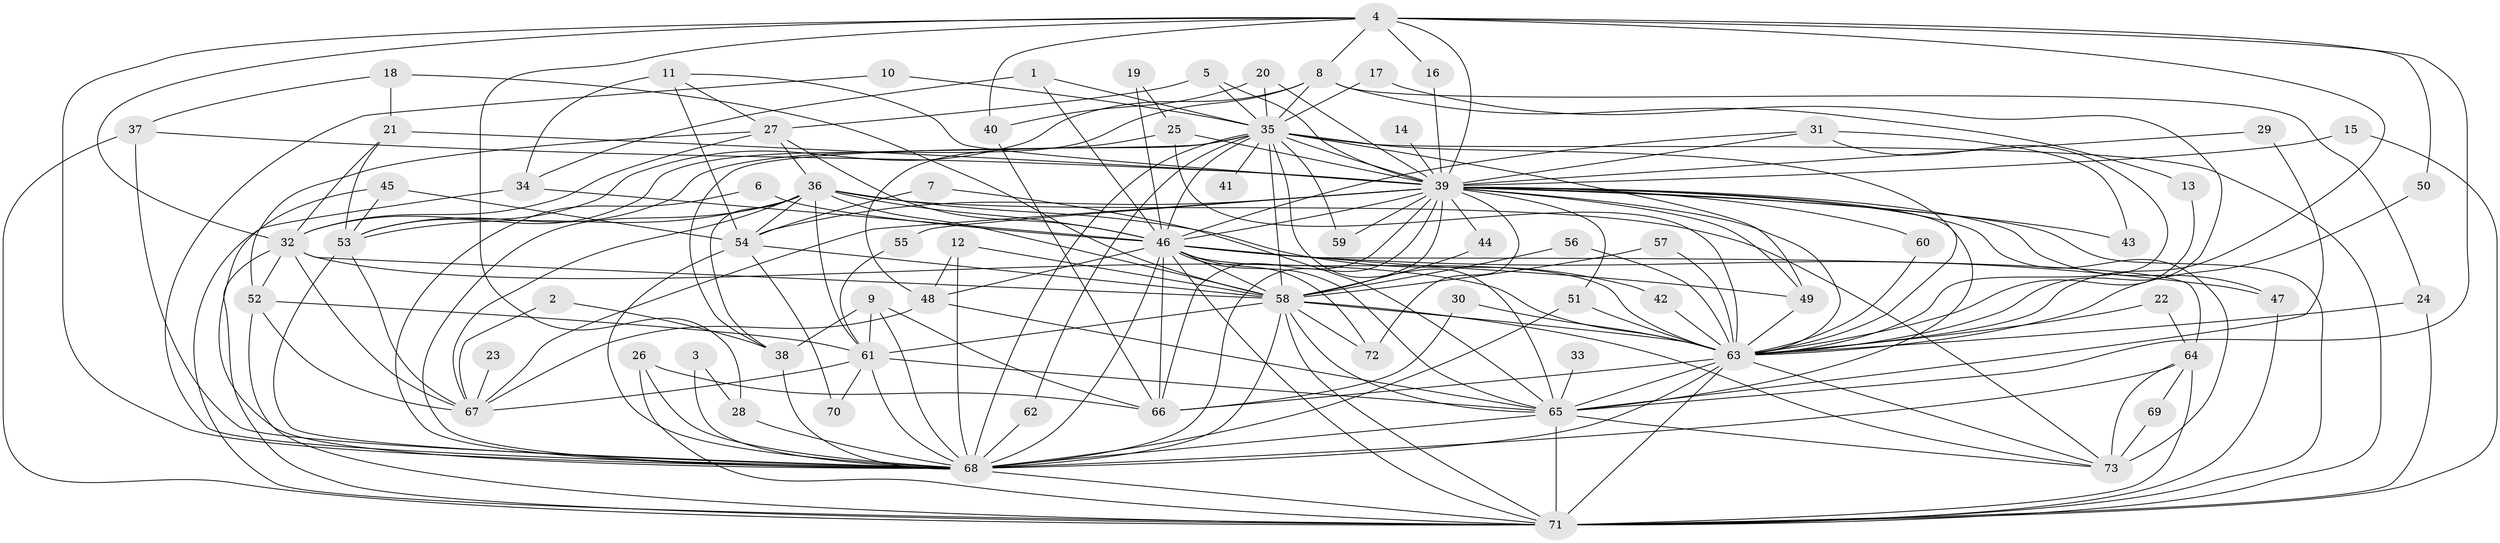 // original degree distribution, {25: 0.006896551724137931, 23: 0.013793103448275862, 26: 0.006896551724137931, 19: 0.006896551724137931, 30: 0.006896551724137931, 15: 0.006896551724137931, 24: 0.013793103448275862, 20: 0.006896551724137931, 7: 0.027586206896551724, 6: 0.027586206896551724, 3: 0.19310344827586207, 9: 0.006896551724137931, 5: 0.04827586206896552, 2: 0.5172413793103449, 11: 0.006896551724137931, 4: 0.10344827586206896}
// Generated by graph-tools (version 1.1) at 2025/49/03/09/25 03:49:40]
// undirected, 73 vertices, 202 edges
graph export_dot {
graph [start="1"]
  node [color=gray90,style=filled];
  1;
  2;
  3;
  4;
  5;
  6;
  7;
  8;
  9;
  10;
  11;
  12;
  13;
  14;
  15;
  16;
  17;
  18;
  19;
  20;
  21;
  22;
  23;
  24;
  25;
  26;
  27;
  28;
  29;
  30;
  31;
  32;
  33;
  34;
  35;
  36;
  37;
  38;
  39;
  40;
  41;
  42;
  43;
  44;
  45;
  46;
  47;
  48;
  49;
  50;
  51;
  52;
  53;
  54;
  55;
  56;
  57;
  58;
  59;
  60;
  61;
  62;
  63;
  64;
  65;
  66;
  67;
  68;
  69;
  70;
  71;
  72;
  73;
  1 -- 34 [weight=1.0];
  1 -- 35 [weight=1.0];
  1 -- 46 [weight=1.0];
  2 -- 38 [weight=1.0];
  2 -- 67 [weight=1.0];
  3 -- 28 [weight=1.0];
  3 -- 68 [weight=1.0];
  4 -- 8 [weight=1.0];
  4 -- 16 [weight=1.0];
  4 -- 28 [weight=1.0];
  4 -- 32 [weight=1.0];
  4 -- 39 [weight=1.0];
  4 -- 40 [weight=1.0];
  4 -- 50 [weight=1.0];
  4 -- 63 [weight=1.0];
  4 -- 65 [weight=1.0];
  4 -- 68 [weight=1.0];
  5 -- 27 [weight=1.0];
  5 -- 35 [weight=1.0];
  5 -- 39 [weight=1.0];
  6 -- 46 [weight=1.0];
  6 -- 68 [weight=1.0];
  7 -- 54 [weight=1.0];
  7 -- 65 [weight=1.0];
  8 -- 13 [weight=1.0];
  8 -- 24 [weight=1.0];
  8 -- 32 [weight=1.0];
  8 -- 35 [weight=1.0];
  8 -- 53 [weight=1.0];
  9 -- 38 [weight=1.0];
  9 -- 61 [weight=1.0];
  9 -- 66 [weight=1.0];
  9 -- 68 [weight=1.0];
  10 -- 35 [weight=1.0];
  10 -- 68 [weight=1.0];
  11 -- 27 [weight=1.0];
  11 -- 34 [weight=1.0];
  11 -- 39 [weight=1.0];
  11 -- 54 [weight=1.0];
  12 -- 48 [weight=1.0];
  12 -- 58 [weight=1.0];
  12 -- 68 [weight=1.0];
  13 -- 63 [weight=1.0];
  14 -- 39 [weight=2.0];
  15 -- 39 [weight=1.0];
  15 -- 71 [weight=1.0];
  16 -- 39 [weight=1.0];
  17 -- 35 [weight=1.0];
  17 -- 63 [weight=1.0];
  18 -- 21 [weight=1.0];
  18 -- 37 [weight=1.0];
  18 -- 58 [weight=1.0];
  19 -- 25 [weight=1.0];
  19 -- 46 [weight=1.0];
  20 -- 35 [weight=1.0];
  20 -- 39 [weight=1.0];
  20 -- 40 [weight=1.0];
  21 -- 32 [weight=1.0];
  21 -- 39 [weight=2.0];
  21 -- 53 [weight=1.0];
  22 -- 63 [weight=1.0];
  22 -- 64 [weight=1.0];
  23 -- 67 [weight=2.0];
  24 -- 63 [weight=1.0];
  24 -- 71 [weight=1.0];
  25 -- 39 [weight=1.0];
  25 -- 53 [weight=1.0];
  25 -- 63 [weight=1.0];
  26 -- 66 [weight=1.0];
  26 -- 68 [weight=1.0];
  26 -- 71 [weight=1.0];
  27 -- 32 [weight=1.0];
  27 -- 36 [weight=1.0];
  27 -- 46 [weight=1.0];
  27 -- 52 [weight=1.0];
  28 -- 68 [weight=1.0];
  29 -- 39 [weight=1.0];
  29 -- 65 [weight=1.0];
  30 -- 63 [weight=1.0];
  30 -- 66 [weight=1.0];
  31 -- 39 [weight=1.0];
  31 -- 43 [weight=1.0];
  31 -- 46 [weight=1.0];
  31 -- 63 [weight=1.0];
  32 -- 52 [weight=1.0];
  32 -- 58 [weight=1.0];
  32 -- 63 [weight=1.0];
  32 -- 67 [weight=1.0];
  32 -- 71 [weight=1.0];
  33 -- 65 [weight=1.0];
  34 -- 46 [weight=1.0];
  34 -- 71 [weight=1.0];
  35 -- 38 [weight=1.0];
  35 -- 39 [weight=2.0];
  35 -- 41 [weight=1.0];
  35 -- 46 [weight=1.0];
  35 -- 48 [weight=1.0];
  35 -- 49 [weight=1.0];
  35 -- 58 [weight=1.0];
  35 -- 59 [weight=1.0];
  35 -- 62 [weight=1.0];
  35 -- 63 [weight=1.0];
  35 -- 65 [weight=1.0];
  35 -- 68 [weight=2.0];
  35 -- 71 [weight=2.0];
  36 -- 38 [weight=1.0];
  36 -- 42 [weight=1.0];
  36 -- 46 [weight=1.0];
  36 -- 53 [weight=1.0];
  36 -- 54 [weight=1.0];
  36 -- 58 [weight=1.0];
  36 -- 61 [weight=1.0];
  36 -- 67 [weight=1.0];
  36 -- 68 [weight=2.0];
  36 -- 73 [weight=1.0];
  37 -- 39 [weight=1.0];
  37 -- 68 [weight=1.0];
  37 -- 71 [weight=1.0];
  38 -- 68 [weight=1.0];
  39 -- 43 [weight=1.0];
  39 -- 44 [weight=1.0];
  39 -- 46 [weight=2.0];
  39 -- 47 [weight=1.0];
  39 -- 49 [weight=1.0];
  39 -- 51 [weight=1.0];
  39 -- 54 [weight=1.0];
  39 -- 55 [weight=1.0];
  39 -- 58 [weight=2.0];
  39 -- 59 [weight=1.0];
  39 -- 60 [weight=1.0];
  39 -- 63 [weight=2.0];
  39 -- 65 [weight=3.0];
  39 -- 66 [weight=2.0];
  39 -- 67 [weight=1.0];
  39 -- 68 [weight=4.0];
  39 -- 71 [weight=2.0];
  39 -- 72 [weight=1.0];
  39 -- 73 [weight=3.0];
  40 -- 66 [weight=1.0];
  42 -- 63 [weight=1.0];
  44 -- 58 [weight=1.0];
  45 -- 53 [weight=1.0];
  45 -- 54 [weight=1.0];
  45 -- 68 [weight=1.0];
  46 -- 47 [weight=1.0];
  46 -- 48 [weight=1.0];
  46 -- 49 [weight=1.0];
  46 -- 58 [weight=1.0];
  46 -- 63 [weight=1.0];
  46 -- 64 [weight=1.0];
  46 -- 65 [weight=1.0];
  46 -- 66 [weight=1.0];
  46 -- 68 [weight=2.0];
  46 -- 71 [weight=1.0];
  46 -- 72 [weight=2.0];
  47 -- 71 [weight=1.0];
  48 -- 65 [weight=1.0];
  48 -- 67 [weight=1.0];
  49 -- 63 [weight=1.0];
  50 -- 63 [weight=1.0];
  51 -- 63 [weight=1.0];
  51 -- 68 [weight=1.0];
  52 -- 61 [weight=1.0];
  52 -- 67 [weight=1.0];
  52 -- 71 [weight=1.0];
  53 -- 67 [weight=1.0];
  53 -- 68 [weight=1.0];
  54 -- 58 [weight=1.0];
  54 -- 68 [weight=1.0];
  54 -- 70 [weight=1.0];
  55 -- 61 [weight=1.0];
  56 -- 58 [weight=1.0];
  56 -- 63 [weight=1.0];
  57 -- 58 [weight=1.0];
  57 -- 63 [weight=1.0];
  58 -- 61 [weight=1.0];
  58 -- 63 [weight=3.0];
  58 -- 65 [weight=1.0];
  58 -- 68 [weight=2.0];
  58 -- 71 [weight=1.0];
  58 -- 72 [weight=1.0];
  58 -- 73 [weight=1.0];
  60 -- 63 [weight=1.0];
  61 -- 65 [weight=1.0];
  61 -- 67 [weight=1.0];
  61 -- 68 [weight=1.0];
  61 -- 70 [weight=1.0];
  62 -- 68 [weight=1.0];
  63 -- 65 [weight=1.0];
  63 -- 66 [weight=1.0];
  63 -- 68 [weight=2.0];
  63 -- 71 [weight=1.0];
  63 -- 73 [weight=1.0];
  64 -- 68 [weight=1.0];
  64 -- 69 [weight=1.0];
  64 -- 71 [weight=1.0];
  64 -- 73 [weight=2.0];
  65 -- 68 [weight=2.0];
  65 -- 71 [weight=1.0];
  65 -- 73 [weight=1.0];
  68 -- 71 [weight=2.0];
  69 -- 73 [weight=1.0];
}
